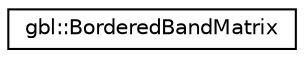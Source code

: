 digraph "Graphical Class Hierarchy"
{
 // LATEX_PDF_SIZE
  edge [fontname="Helvetica",fontsize="10",labelfontname="Helvetica",labelfontsize="10"];
  node [fontname="Helvetica",fontsize="10",shape=record];
  rankdir="LR";
  Node0 [label="gbl::BorderedBandMatrix",height=0.2,width=0.4,color="black", fillcolor="white", style="filled",URL="$classgbl_1_1BorderedBandMatrix.html",tooltip="(Symmetric) Bordered Band Matrix."];
}
